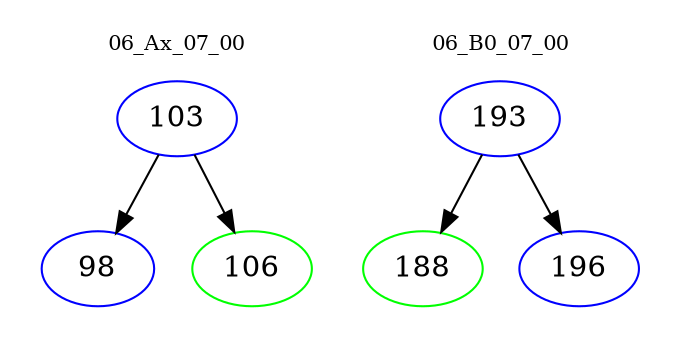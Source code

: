 digraph{
subgraph cluster_0 {
color = white
label = "06_Ax_07_00";
fontsize=10;
T0_103 [label="103", color="blue"]
T0_103 -> T0_98 [color="black"]
T0_98 [label="98", color="blue"]
T0_103 -> T0_106 [color="black"]
T0_106 [label="106", color="green"]
}
subgraph cluster_1 {
color = white
label = "06_B0_07_00";
fontsize=10;
T1_193 [label="193", color="blue"]
T1_193 -> T1_188 [color="black"]
T1_188 [label="188", color="green"]
T1_193 -> T1_196 [color="black"]
T1_196 [label="196", color="blue"]
}
}
